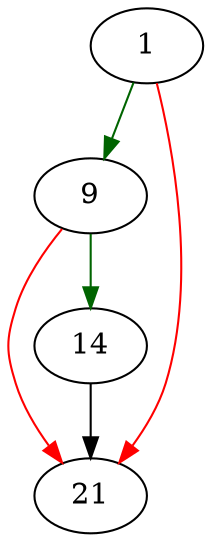 strict digraph "unlockBtreeIfUnused" {
	// Node definitions.
	1 [entry=true];
	9;
	21;
	14;

	// Edge definitions.
	1 -> 9 [
		color=darkgreen
		cond=true
	];
	1 -> 21 [
		color=red
		cond=false
	];
	9 -> 21 [
		color=red
		cond=false
	];
	9 -> 14 [
		color=darkgreen
		cond=true
	];
	14 -> 21;
}